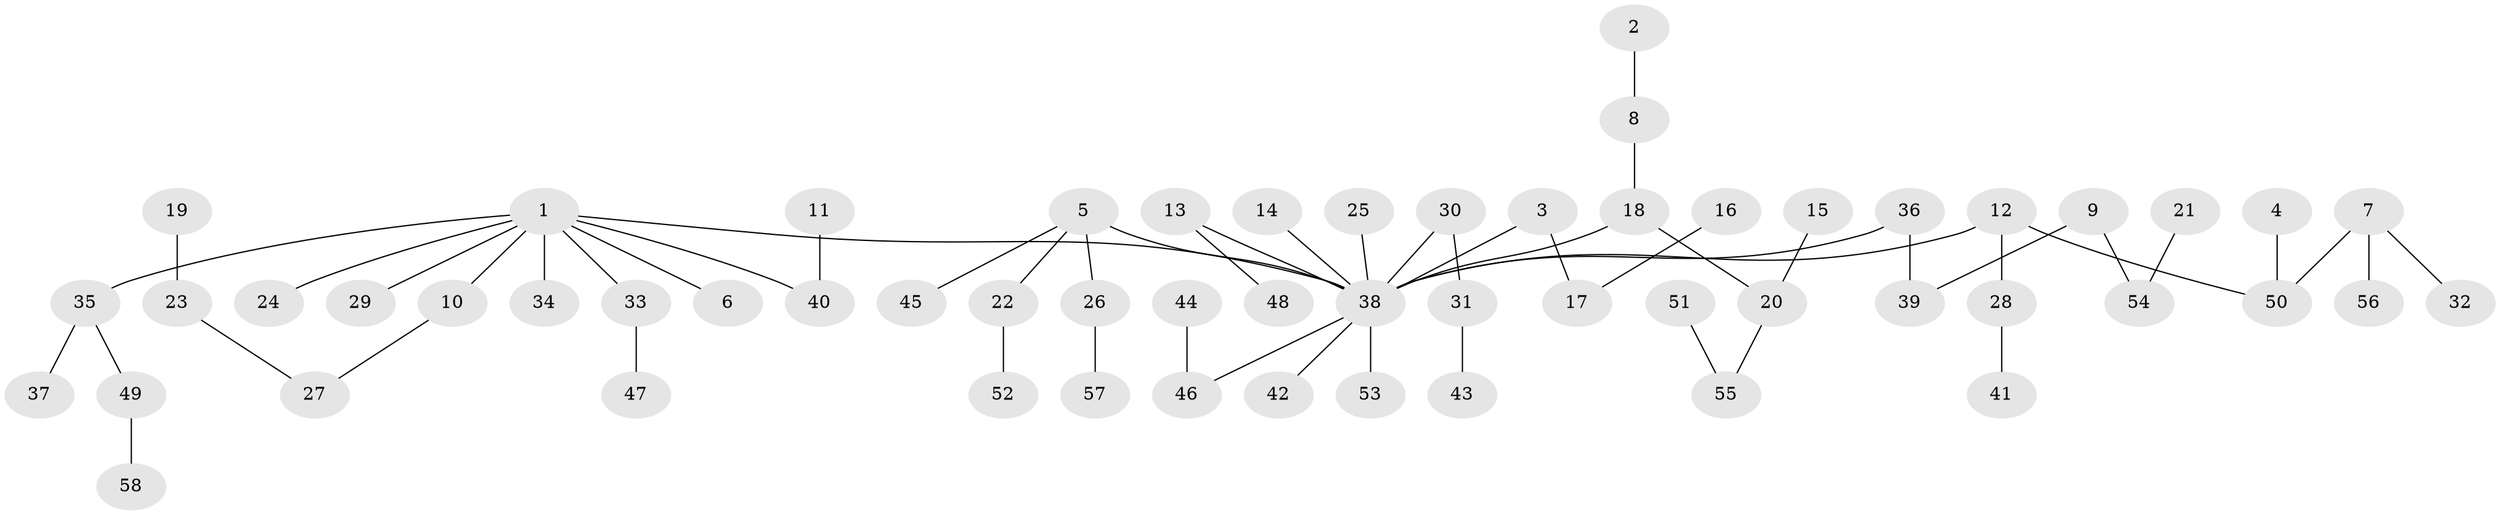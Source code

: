 // original degree distribution, {6: 0.008620689655172414, 5: 0.008620689655172414, 13: 0.008620689655172414, 4: 0.06896551724137931, 3: 0.1810344827586207, 2: 0.23275862068965517, 1: 0.49137931034482757}
// Generated by graph-tools (version 1.1) at 2025/26/03/09/25 03:26:33]
// undirected, 58 vertices, 57 edges
graph export_dot {
graph [start="1"]
  node [color=gray90,style=filled];
  1;
  2;
  3;
  4;
  5;
  6;
  7;
  8;
  9;
  10;
  11;
  12;
  13;
  14;
  15;
  16;
  17;
  18;
  19;
  20;
  21;
  22;
  23;
  24;
  25;
  26;
  27;
  28;
  29;
  30;
  31;
  32;
  33;
  34;
  35;
  36;
  37;
  38;
  39;
  40;
  41;
  42;
  43;
  44;
  45;
  46;
  47;
  48;
  49;
  50;
  51;
  52;
  53;
  54;
  55;
  56;
  57;
  58;
  1 -- 6 [weight=1.0];
  1 -- 10 [weight=1.0];
  1 -- 24 [weight=1.0];
  1 -- 29 [weight=1.0];
  1 -- 33 [weight=1.0];
  1 -- 34 [weight=1.0];
  1 -- 35 [weight=1.0];
  1 -- 38 [weight=1.0];
  1 -- 40 [weight=1.0];
  2 -- 8 [weight=1.0];
  3 -- 17 [weight=1.0];
  3 -- 38 [weight=1.0];
  4 -- 50 [weight=1.0];
  5 -- 22 [weight=1.0];
  5 -- 26 [weight=1.0];
  5 -- 38 [weight=1.0];
  5 -- 45 [weight=1.0];
  7 -- 32 [weight=1.0];
  7 -- 50 [weight=1.0];
  7 -- 56 [weight=1.0];
  8 -- 18 [weight=1.0];
  9 -- 39 [weight=1.0];
  9 -- 54 [weight=1.0];
  10 -- 27 [weight=1.0];
  11 -- 40 [weight=1.0];
  12 -- 28 [weight=1.0];
  12 -- 38 [weight=1.0];
  12 -- 50 [weight=1.0];
  13 -- 38 [weight=1.0];
  13 -- 48 [weight=1.0];
  14 -- 38 [weight=1.0];
  15 -- 20 [weight=1.0];
  16 -- 17 [weight=1.0];
  18 -- 20 [weight=1.0];
  18 -- 38 [weight=1.0];
  19 -- 23 [weight=1.0];
  20 -- 55 [weight=1.0];
  21 -- 54 [weight=1.0];
  22 -- 52 [weight=1.0];
  23 -- 27 [weight=1.0];
  25 -- 38 [weight=1.0];
  26 -- 57 [weight=1.0];
  28 -- 41 [weight=1.0];
  30 -- 31 [weight=1.0];
  30 -- 38 [weight=1.0];
  31 -- 43 [weight=1.0];
  33 -- 47 [weight=1.0];
  35 -- 37 [weight=1.0];
  35 -- 49 [weight=1.0];
  36 -- 38 [weight=1.0];
  36 -- 39 [weight=1.0];
  38 -- 42 [weight=1.0];
  38 -- 46 [weight=1.0];
  38 -- 53 [weight=1.0];
  44 -- 46 [weight=1.0];
  49 -- 58 [weight=1.0];
  51 -- 55 [weight=1.0];
}
